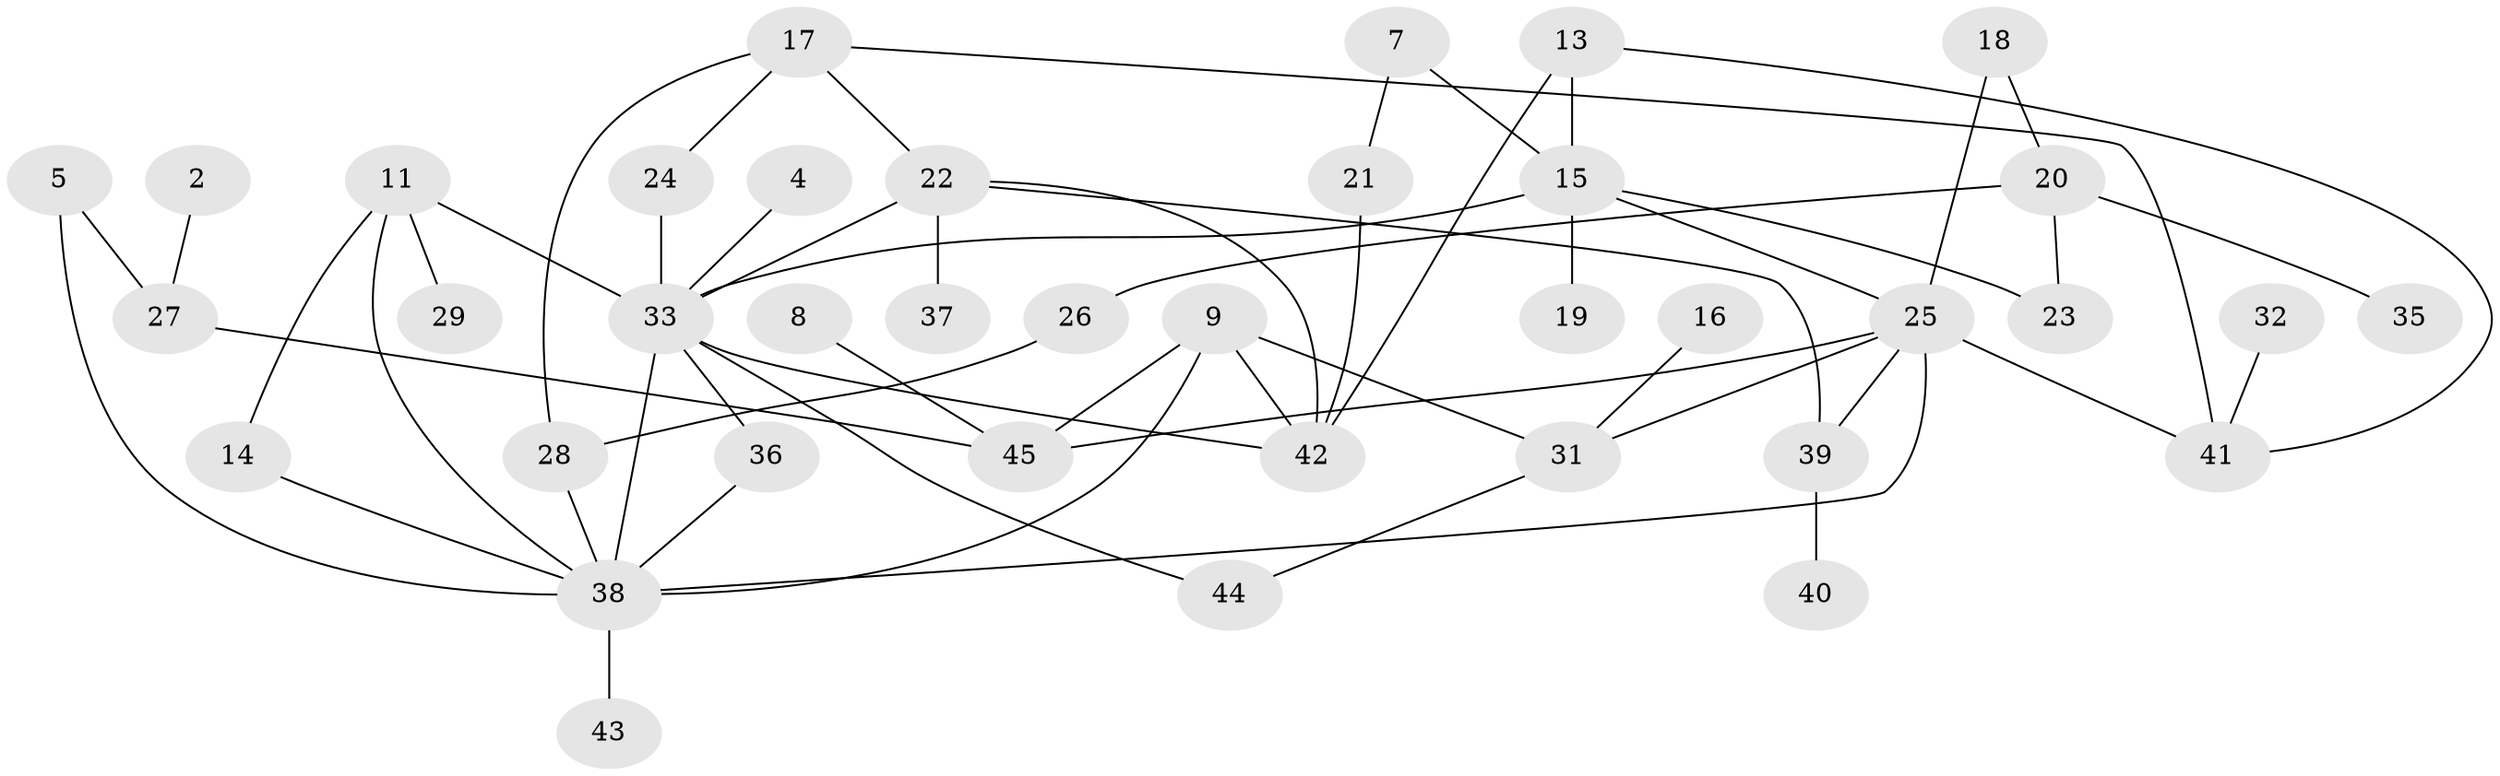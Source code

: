 // original degree distribution, {3: 0.20224719101123595, 2: 0.2808988764044944, 0: 0.06741573033707865, 1: 0.23595505617977527, 5: 0.056179775280898875, 4: 0.1348314606741573, 6: 0.02247191011235955}
// Generated by graph-tools (version 1.1) at 2025/49/03/09/25 03:49:10]
// undirected, 38 vertices, 56 edges
graph export_dot {
graph [start="1"]
  node [color=gray90,style=filled];
  2;
  4;
  5;
  7;
  8;
  9;
  11;
  13;
  14;
  15;
  16;
  17;
  18;
  19;
  20;
  21;
  22;
  23;
  24;
  25;
  26;
  27;
  28;
  29;
  31;
  32;
  33;
  35;
  36;
  37;
  38;
  39;
  40;
  41;
  42;
  43;
  44;
  45;
  2 -- 27 [weight=1.0];
  4 -- 33 [weight=1.0];
  5 -- 27 [weight=1.0];
  5 -- 38 [weight=1.0];
  7 -- 15 [weight=1.0];
  7 -- 21 [weight=1.0];
  8 -- 45 [weight=1.0];
  9 -- 31 [weight=1.0];
  9 -- 38 [weight=1.0];
  9 -- 42 [weight=2.0];
  9 -- 45 [weight=1.0];
  11 -- 14 [weight=1.0];
  11 -- 29 [weight=1.0];
  11 -- 33 [weight=1.0];
  11 -- 38 [weight=1.0];
  13 -- 15 [weight=1.0];
  13 -- 41 [weight=1.0];
  13 -- 42 [weight=1.0];
  14 -- 38 [weight=1.0];
  15 -- 19 [weight=1.0];
  15 -- 23 [weight=1.0];
  15 -- 25 [weight=1.0];
  15 -- 33 [weight=1.0];
  16 -- 31 [weight=1.0];
  17 -- 22 [weight=1.0];
  17 -- 24 [weight=1.0];
  17 -- 28 [weight=1.0];
  17 -- 41 [weight=1.0];
  18 -- 20 [weight=1.0];
  18 -- 25 [weight=1.0];
  20 -- 23 [weight=1.0];
  20 -- 26 [weight=1.0];
  20 -- 35 [weight=1.0];
  21 -- 42 [weight=1.0];
  22 -- 33 [weight=1.0];
  22 -- 37 [weight=1.0];
  22 -- 39 [weight=1.0];
  22 -- 42 [weight=1.0];
  24 -- 33 [weight=1.0];
  25 -- 31 [weight=1.0];
  25 -- 38 [weight=1.0];
  25 -- 39 [weight=1.0];
  25 -- 41 [weight=1.0];
  25 -- 45 [weight=1.0];
  26 -- 28 [weight=1.0];
  27 -- 45 [weight=1.0];
  28 -- 38 [weight=1.0];
  31 -- 44 [weight=1.0];
  32 -- 41 [weight=1.0];
  33 -- 36 [weight=1.0];
  33 -- 38 [weight=1.0];
  33 -- 42 [weight=1.0];
  33 -- 44 [weight=1.0];
  36 -- 38 [weight=1.0];
  38 -- 43 [weight=1.0];
  39 -- 40 [weight=1.0];
}
